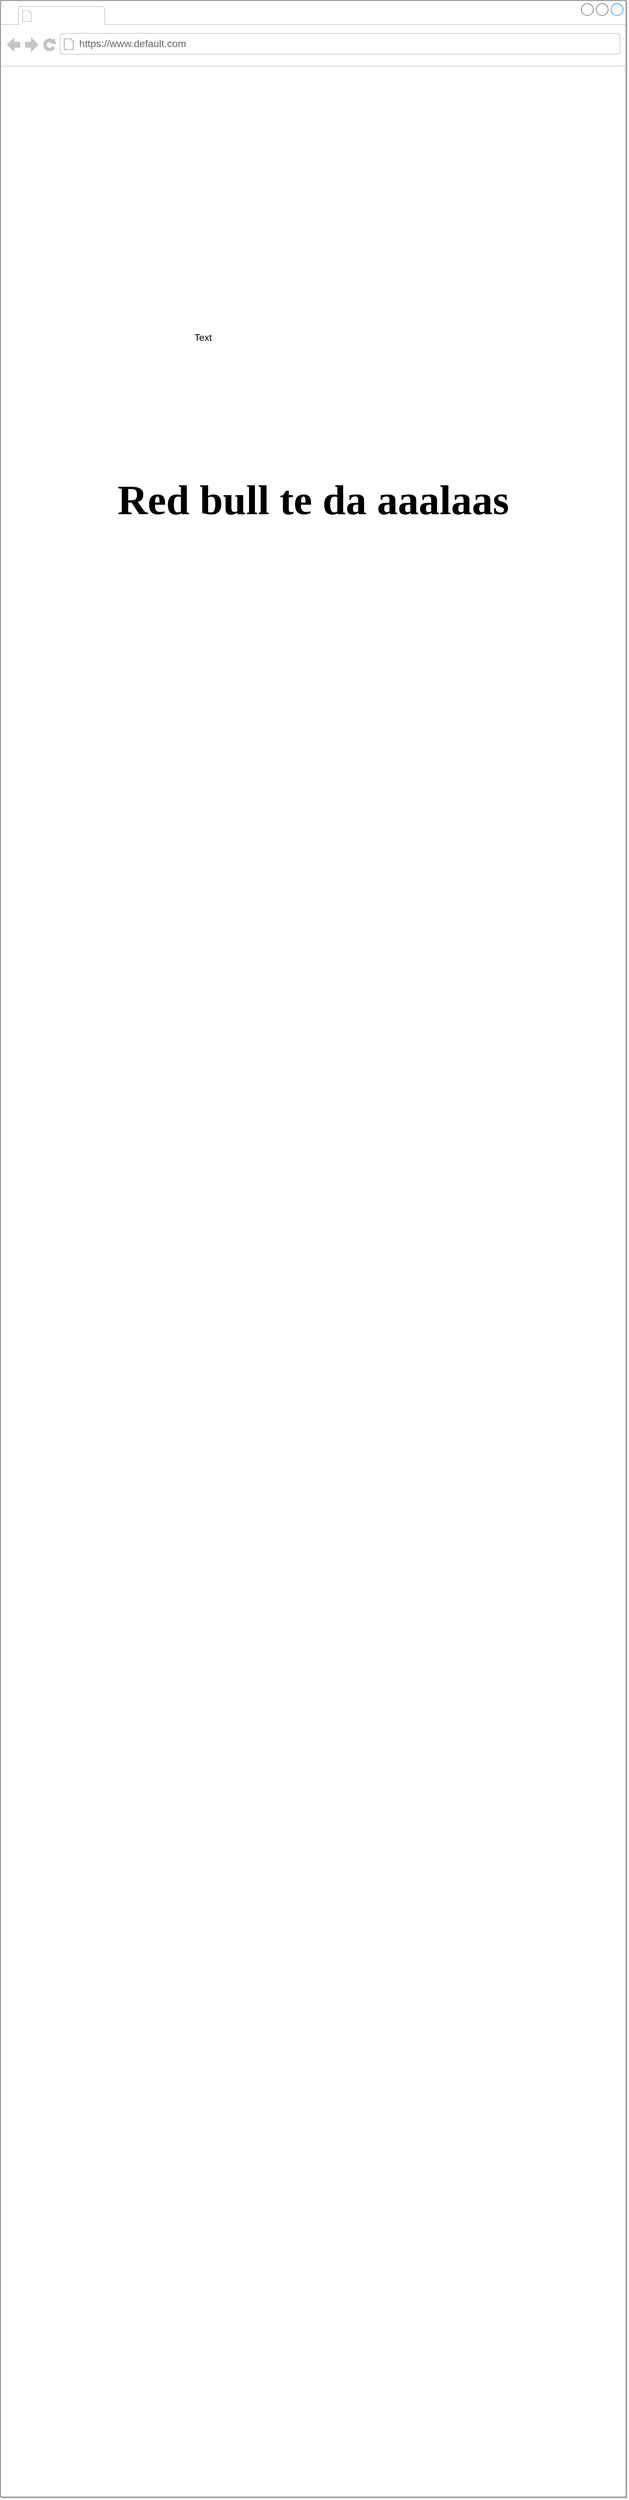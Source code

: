 <mxfile version="24.4.0" type="github">
  <diagram name="Page-1" id="2cc2dc42-3aac-f2a9-1cec-7a8b7cbee084">
    <mxGraphModel dx="1883" dy="1198" grid="1" gridSize="10" guides="1" tooltips="1" connect="1" arrows="1" fold="1" page="1" pageScale="1" pageWidth="1100" pageHeight="850" background="#ffffff" math="0" shadow="1">
      <root>
        <mxCell id="0" />
        <mxCell id="1" parent="0" />
        <mxCell id="7026571954dc6520-1" value="" style="strokeWidth=1;shadow=0;dashed=0;align=center;html=1;shape=mxgraph.mockup.containers.browserWindow;rSize=0;strokeColor=#666666;mainText=,;recursiveResize=0;rounded=0;labelBackgroundColor=none;fontFamily=Verdana;fontSize=12;movable=0;resizable=0;rotatable=0;deletable=0;editable=0;locked=1;connectable=0;" parent="1" vertex="1">
          <mxGeometry x="30" y="20" width="1050" height="4190" as="geometry" />
        </mxCell>
        <mxCell id="7026571954dc6520-3" value="https://www.default.com" style="strokeWidth=1;shadow=0;dashed=0;align=center;html=1;shape=mxgraph.mockup.containers.anchor;rSize=0;fontSize=17;fontColor=#666666;align=left;" parent="7026571954dc6520-1" vertex="1">
          <mxGeometry x="130" y="60" width="250" height="26" as="geometry" />
        </mxCell>
        <mxCell id="a02MxgG03ArspsyofswT-9" value="" style="shape=image;imageAspect=0;aspect=fixed;verticalLabelPosition=bottom;verticalAlign=top;image=https://www.redbull.com/energydrink/v1/resources/contentful/images/lcr8qbvxj7mh/49vvqHYs4A3Hk8zGxXZmOh/c9d35419eb2cbf998b8519c5da248243/DRES_AR_TROPICAL-250ml_ambient_front_redbullcom.png?h=680&amp;fm=webp&amp;q=90;" vertex="1" parent="1">
          <mxGeometry x="254.5" y="380" width="150" height="388.06" as="geometry" />
        </mxCell>
        <mxCell id="a02MxgG03ArspsyofswT-8" value="" style="shape=image;imageAspect=0;aspect=fixed;verticalLabelPosition=bottom;verticalAlign=top;image=https://www.redbull.com/energydrink/v1/resources/contentful/images/lcr8qbvxj7mh/7i1CdySFo6pTw50YDW5Qvt/ab7135449a405c83e35e54f9a896dc75/DRES_AR_SUMMER-CactusFruit-250ml_ambient_front_redbullcom.png?h=680&amp;fm=webp&amp;q=90;" vertex="1" parent="1">
          <mxGeometry x="349.5" y="340.2" width="170" height="439.8" as="geometry" />
        </mxCell>
        <mxCell id="a02MxgG03ArspsyofswT-10" value="" style="shape=image;imageAspect=0;aspect=fixed;verticalLabelPosition=bottom;verticalAlign=top;image=https://www.redbull.com/energydrink/v1/resources/contentful/images/lcr8qbvxj7mh/5PJzn25mMH5oVLZgFAUqDM/280394ae984e1cb75678ed720729091e/DRES_AR_RED-Watermelon-250ml_ambient_front_redbullcom.png?h=680&amp;fm=webp&amp;q=90;" vertex="1" parent="1">
          <mxGeometry x="705.5" y="380" width="150" height="388.06" as="geometry" />
        </mxCell>
        <mxCell id="a02MxgG03ArspsyofswT-7" value="" style="shape=image;imageAspect=0;aspect=fixed;verticalLabelPosition=bottom;verticalAlign=top;image=https://www.redbull.com/energydrink/v1/resources/contentful/images/lcr8qbvxj7mh/HOAyCPIEPyw8Z9eMejpFV/8a4aeb3c22b35a081197ab93e8c8aa43/DRES_AR_SUGARFREE-250ml_ambient_front_redbullcom.png?h=680&amp;fm=webp&amp;q=90;" vertex="1" parent="1">
          <mxGeometry x="591.5" y="340.2" width="170" height="439.8" as="geometry" />
        </mxCell>
        <mxCell id="a02MxgG03ArspsyofswT-6" value="" style="shape=image;imageAspect=0;aspect=fixed;verticalLabelPosition=bottom;verticalAlign=top;image=https://www.redbull.com/energydrink/v1/resources/contentful/images/lcr8qbvxj7mh/eyz1nHwgaDd9TKO6jslKD/1964dc02d78dc20fe267d864d5fabe14/DRES_AR_ED-250ml_cold_closed_front_redbullcom.png?w=315&amp;fm=webp&amp;q=90;" vertex="1" parent="1">
          <mxGeometry x="444" y="270" width="201" height="520" as="geometry" />
        </mxCell>
        <mxCell id="a02MxgG03ArspsyofswT-11" value="" style="shape=image;imageAspect=0;aspect=fixed;verticalLabelPosition=bottom;verticalAlign=top;image=https://img.redbull.com/redbullcom/static/redbullcom-logo_double-with-text.svg;shadow=1;" vertex="1" parent="1">
          <mxGeometry x="50" y="150" width="312.5" height="50" as="geometry" />
        </mxCell>
        <mxCell id="a02MxgG03ArspsyofswT-28" value="Text" style="text;strokeColor=none;fillColor=none;html=1;align=center;verticalAlign=middle;whiteSpace=wrap;rounded=0;fontSize=16;" vertex="1" parent="1">
          <mxGeometry x="340" y="570" width="60" height="30" as="geometry" />
        </mxCell>
        <mxCell id="a02MxgG03ArspsyofswT-33" value="&lt;div&gt;&lt;span style=&quot;font-size: 70px;&quot;&gt;Red bull te da aaalaas&lt;/span&gt;&lt;/div&gt;" style="text;strokeColor=none;fillColor=none;html=1;align=center;verticalAlign=middle;whiteSpace=wrap;rounded=0;fontSize=16;shadow=1;fontFamily=Lexend Deca;fontSource=https%3A%2F%2Ffonts.googleapis.com%2Fcss%3Ffamily%3DLexend%2BDeca;fontStyle=1" vertex="1" parent="1">
          <mxGeometry x="85" y="768.06" width="940" height="180" as="geometry" />
        </mxCell>
      </root>
    </mxGraphModel>
  </diagram>
</mxfile>
